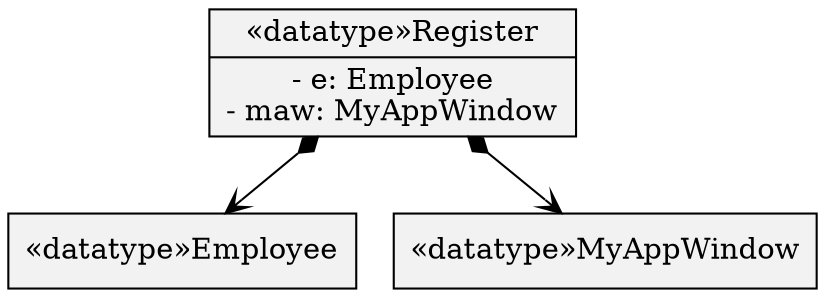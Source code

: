 digraph hierarchy {
node[shape=record,style=filled,fillcolor=gray95]
edge[dir="both", arrowtail="empty", arrowhead="empty", labeldistance="2.0"]
class0[label = "{ «datatype»Employee}"]
class1[label = "{ «datatype»MyAppWindow}"]
class2[label = "{ «datatype»Register|- e: Employee\n- maw: MyAppWindow\n}"]
class2->class0[arrowhead="vee", arrowtail="diamond"]
class2->class1[arrowhead="vee", arrowtail="diamond"]
}
